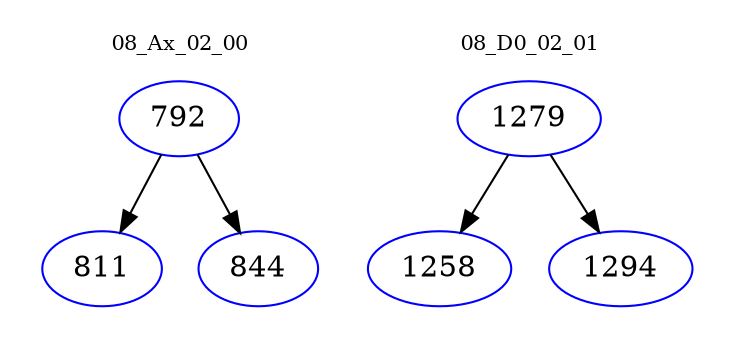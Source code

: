 digraph{
subgraph cluster_0 {
color = white
label = "08_Ax_02_00";
fontsize=10;
T0_792 [label="792", color="blue"]
T0_792 -> T0_811 [color="black"]
T0_811 [label="811", color="blue"]
T0_792 -> T0_844 [color="black"]
T0_844 [label="844", color="blue"]
}
subgraph cluster_1 {
color = white
label = "08_D0_02_01";
fontsize=10;
T1_1279 [label="1279", color="blue"]
T1_1279 -> T1_1258 [color="black"]
T1_1258 [label="1258", color="blue"]
T1_1279 -> T1_1294 [color="black"]
T1_1294 [label="1294", color="blue"]
}
}
